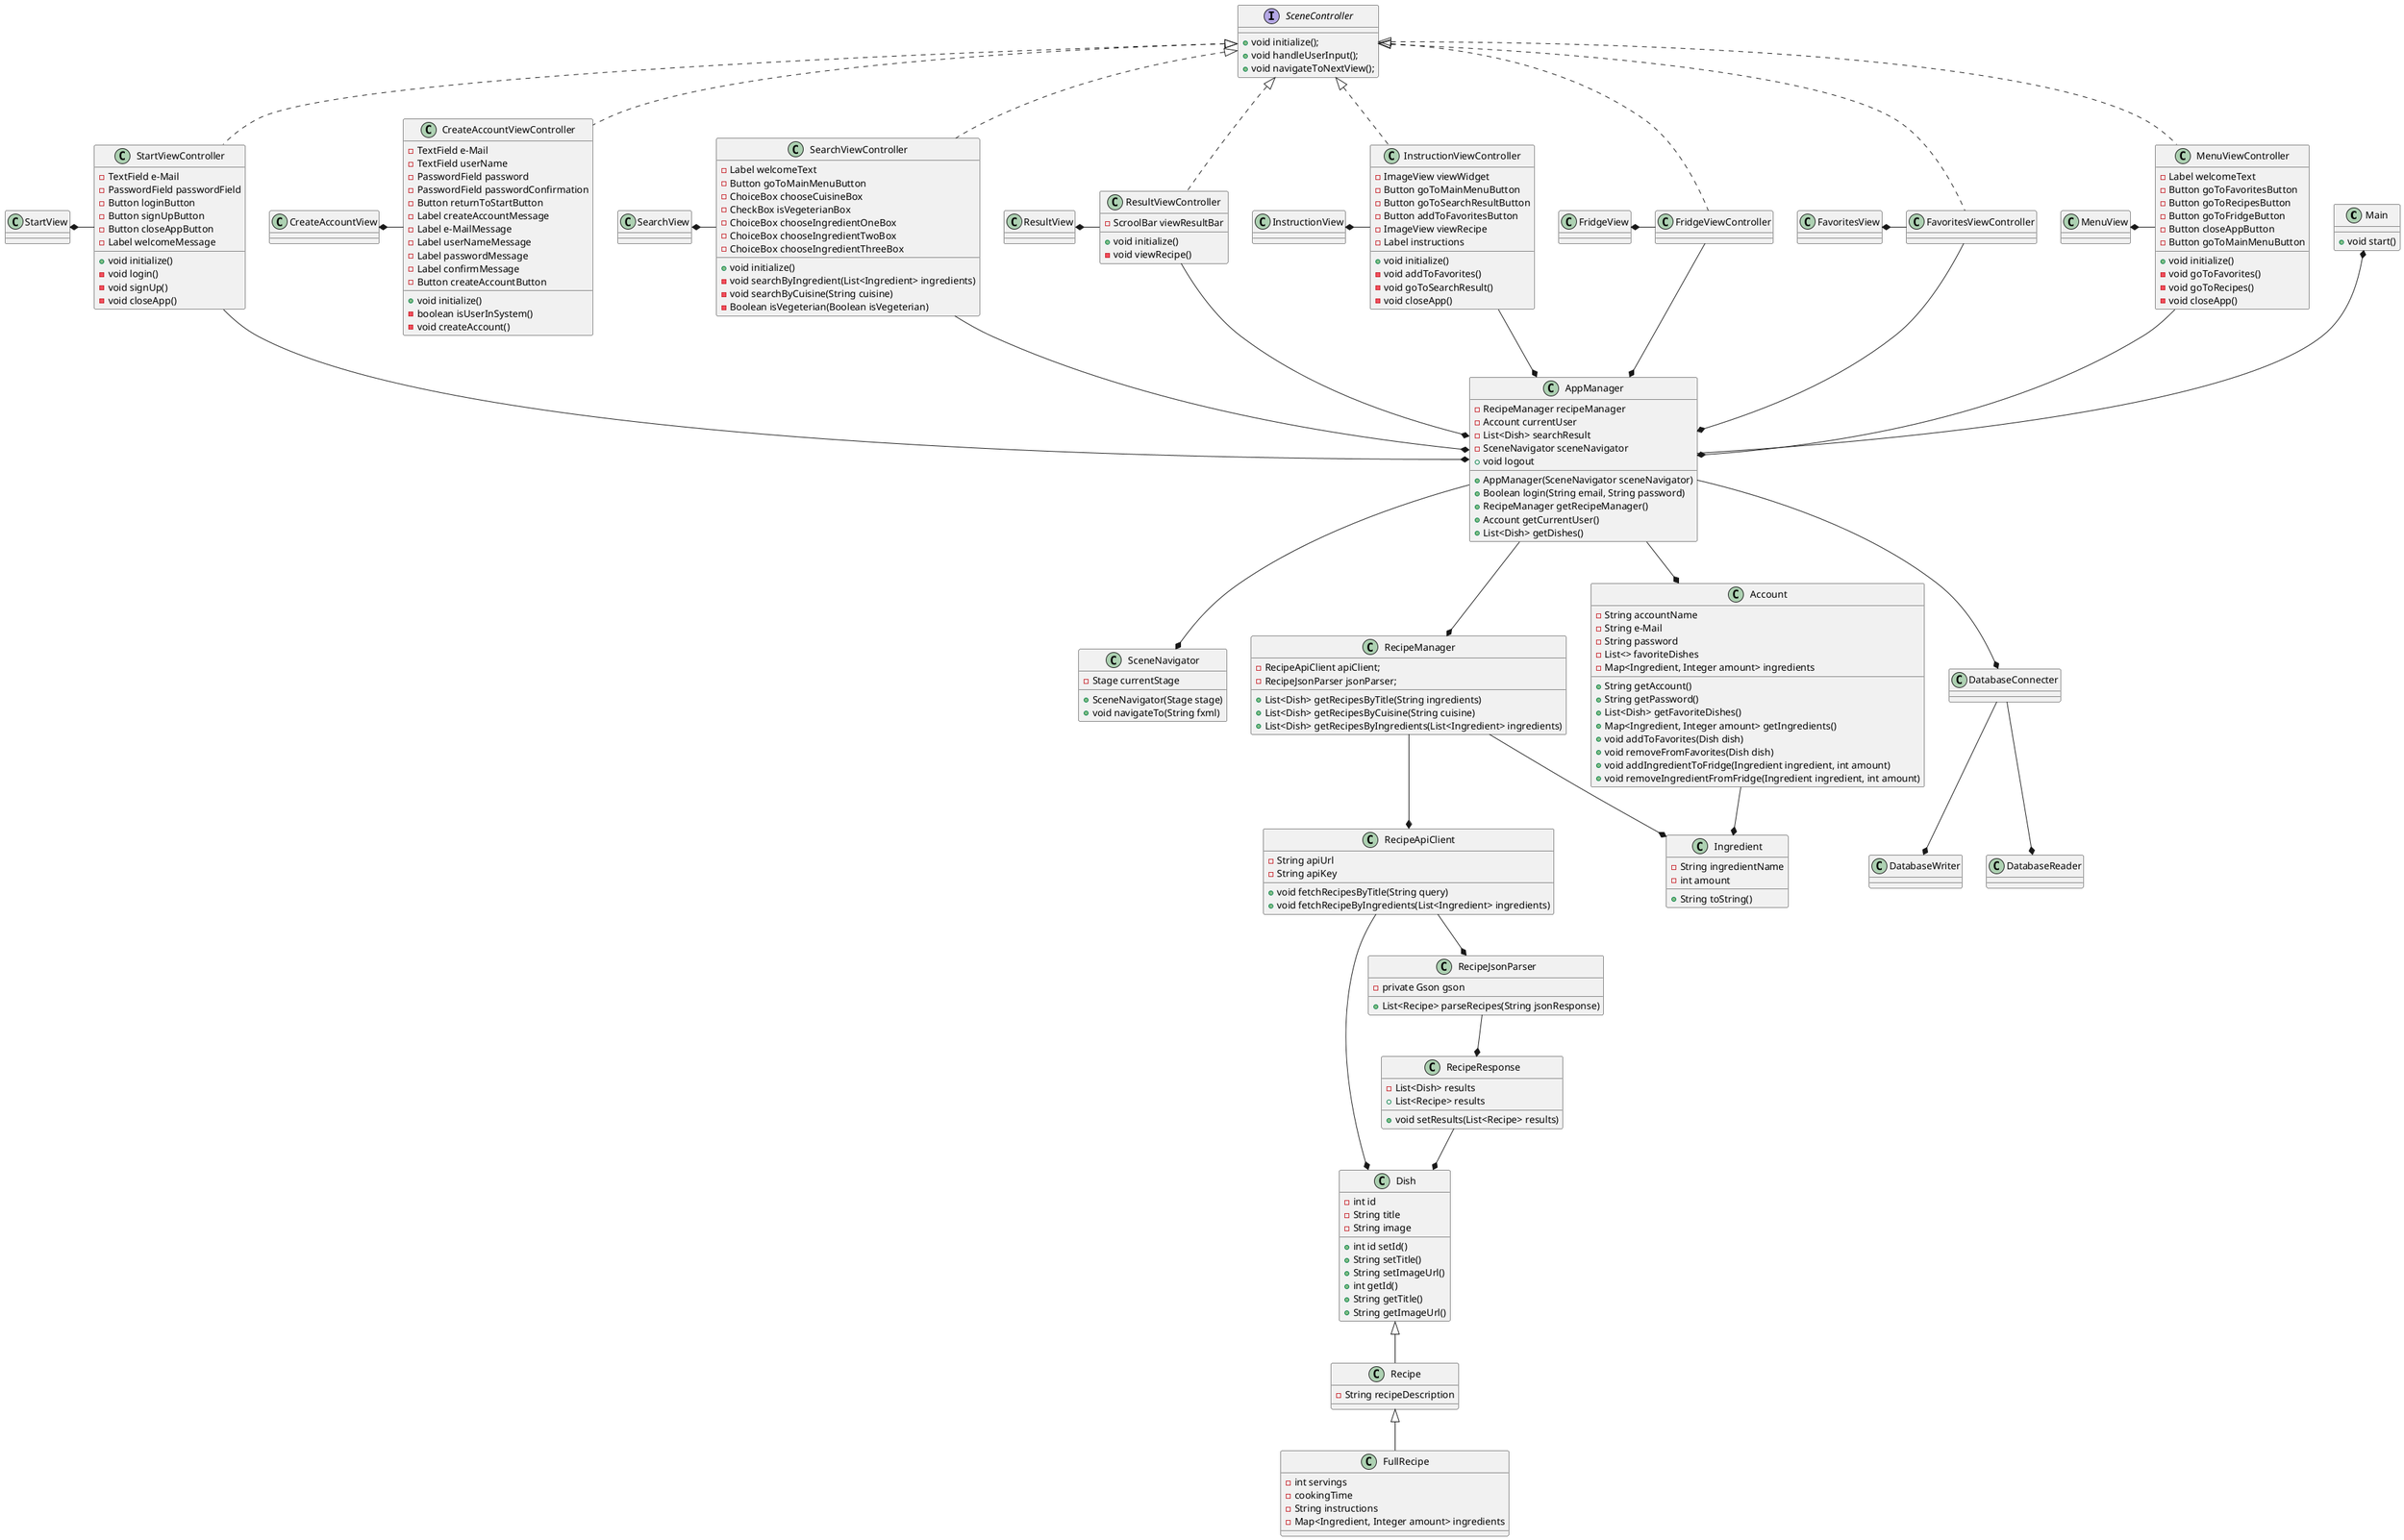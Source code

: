 @startuml
top to bottom direction

class Main{
+ void start()
}

class AppManager{
- RecipeManager recipeManager
- Account currentUser
- List<Dish> searchResult
- SceneNavigator sceneNavigator
+ AppManager(SceneNavigator sceneNavigator)
+ Boolean login(String email, String password)
+ void logout
+ RecipeManager getRecipeManager()
+ Account getCurrentUser()
+ List<Dish> getDishes()
}

class SceneNavigator{
- Stage currentStage
+ SceneNavigator(Stage stage)
+ void navigateTo(String fxml)
}

class RecipeManager{
- RecipeApiClient apiClient;
- RecipeJsonParser jsonParser;
+ List<Dish> getRecipesByTitle(String ingredients)
+ List<Dish> getRecipesByCuisine(String cuisine)
+ List<Dish> getRecipesByIngredients(List<Ingredient> ingredients)
  }

interface SceneController{
+ void initialize();
+ void handleUserInput();
+ void navigateToNextView();
}

class StartViewController{
- TextField e-Mail
- PasswordField passwordField
- Button loginButton
- Button signUpButton
- Button closeAppButton
- Label welcomeMessage

+ void initialize()
- void login()
- void signUp()
- void closeApp()
}

class DatabaseConnecter{
}
class DatabaseWriter{
}
class DatabaseReader{
}

class CreateAccountViewController{
- TextField e-Mail
- TextField userName
- PasswordField password
- PasswordField passwordConfirmation
- Button returnToStartButton
- Label createAccountMessage
- Label e-MailMessage
- Label userNameMessage
- Label passwordMessage
- Label confirmMessage
- Button createAccountButton

+ void initialize()
- boolean isUserInSystem()
- void createAccount()
}


class MenuViewController{
- Label welcomeText
- Button goToFavoritesButton
- Button goToRecipesButton
- Button goToFridgeButton
- Button closeAppButton
- Button goToMainMenuButton

+ void initialize()
- void goToFavorites()
- void goToRecipes()
- void closeApp()
}


class InstructionViewController{
- ImageView viewWidget
- Button goToMainMenuButton
- Button goToSearchResultButton
- Button addToFavoritesButton
- ImageView viewRecipe
- Label instructions

+ void initialize()
- void addToFavorites()
- void goToSearchResult()
- void closeApp()
}


class SearchViewController{
- Label welcomeText
- Button goToMainMenuButton
- ChoiceBox chooseCuisineBox
- CheckBox isVegeterianBox
- ChoiceBox chooseIngredientOneBox
- ChoiceBox chooseIngredientTwoBox
- ChoiceBox chooseIngredientThreeBox

+ void initialize()
- void searchByIngredient(List<Ingredient> ingredients)
- void searchByCuisine(String cuisine)
- Boolean isVegeterian(Boolean isVegeterian)
}


class ResultViewController{
- ScroolBar viewResultBar

+ void initialize()
- void viewRecipe()
}




class Account{
- String accountName
- String e-Mail
- String password
- List<> favoriteDishes
- Map<Ingredient, Integer amount> ingredients

+ String getAccount()
+ String getPassword()
+ List<Dish> getFavoriteDishes()
+ Map<Ingredient, Integer amount> getIngredients()
+ void addToFavorites(Dish dish)
+ void removeFromFavorites(Dish dish)
+ void addIngredientToFridge(Ingredient ingredient, int amount)
+ void removeIngredientFromFridge(Ingredient ingredient, int amount)
}

class Ingredient{
- String ingredientName
- int amount

+ String toString()
}


class Dish{
- int id
- String title
- String image

+ int id setId()
+ String setTitle()
+ String setImageUrl()
+ int getId()
+ String getTitle()
+ String getImageUrl()
}


class Recipe{
- String recipeDescription
}

class FullRecipe{
- int servings
- cookingTime
- String instructions
- Map<Ingredient, Integer amount> ingredients
}

class RecipeApiClient{
- String apiUrl
- String apiKey
+ void fetchRecipesByTitle(String query)
+ void fetchRecipeByIngredients(List<Ingredient> ingredients)
}

class RecipeJsonParser{
- private Gson gson
+ List<Recipe> parseRecipes(String jsonResponse)
}

class RecipeResponse{
- List<Dish> results
+ List<Recipe> results
+ void setResults(List<Recipe> results)
}


class FavoritesView
class FavoritesViewController
class FridgeView
class FridgeViewController
class StartView
class CreateAccountView
class MenuView
class InstructionView
class SearchView
class ResultView


Main *-- AppManager
AppManager --* SceneNavigator
AppManager --* RecipeManager
AppManager --* Account
Dish <|-- Recipe
Recipe <|-- FullRecipe

Account --* Ingredient
RecipeManager --* Ingredient

RecipeManager --* RecipeApiClient
RecipeApiClient --* RecipeJsonParser
RecipeApiClient --* Dish
RecipeJsonParser --* RecipeResponse
RecipeResponse --* Dish

SceneController <|.. StartViewController
StartView *- StartViewController
StartViewController --* AppManager

SceneController <|.. CreateAccountViewController
CreateAccountView *- CreateAccountViewController

SceneController <|.. MenuViewController
MenuView *- MenuViewController
MenuViewController --* AppManager

SceneController <|.. SearchViewController
SearchView *- SearchViewController
SearchViewController --* AppManager

SceneController <|.. ResultViewController
ResultView *- ResultViewController
ResultViewController --* AppManager

SceneController <|.. InstructionViewController
InstructionView *- InstructionViewController
InstructionViewController --* AppManager

SceneController <|.. FridgeViewController
FridgeView *- FridgeViewController
FridgeViewController --* AppManager

SceneController <|.. FavoritesViewController
FavoritesView *- FavoritesViewController
FavoritesViewController --* AppManager

AppManager --* DatabaseConnecter
DatabaseConnecter --* DatabaseReader
DatabaseConnecter --* DatabaseWriter


@enduml